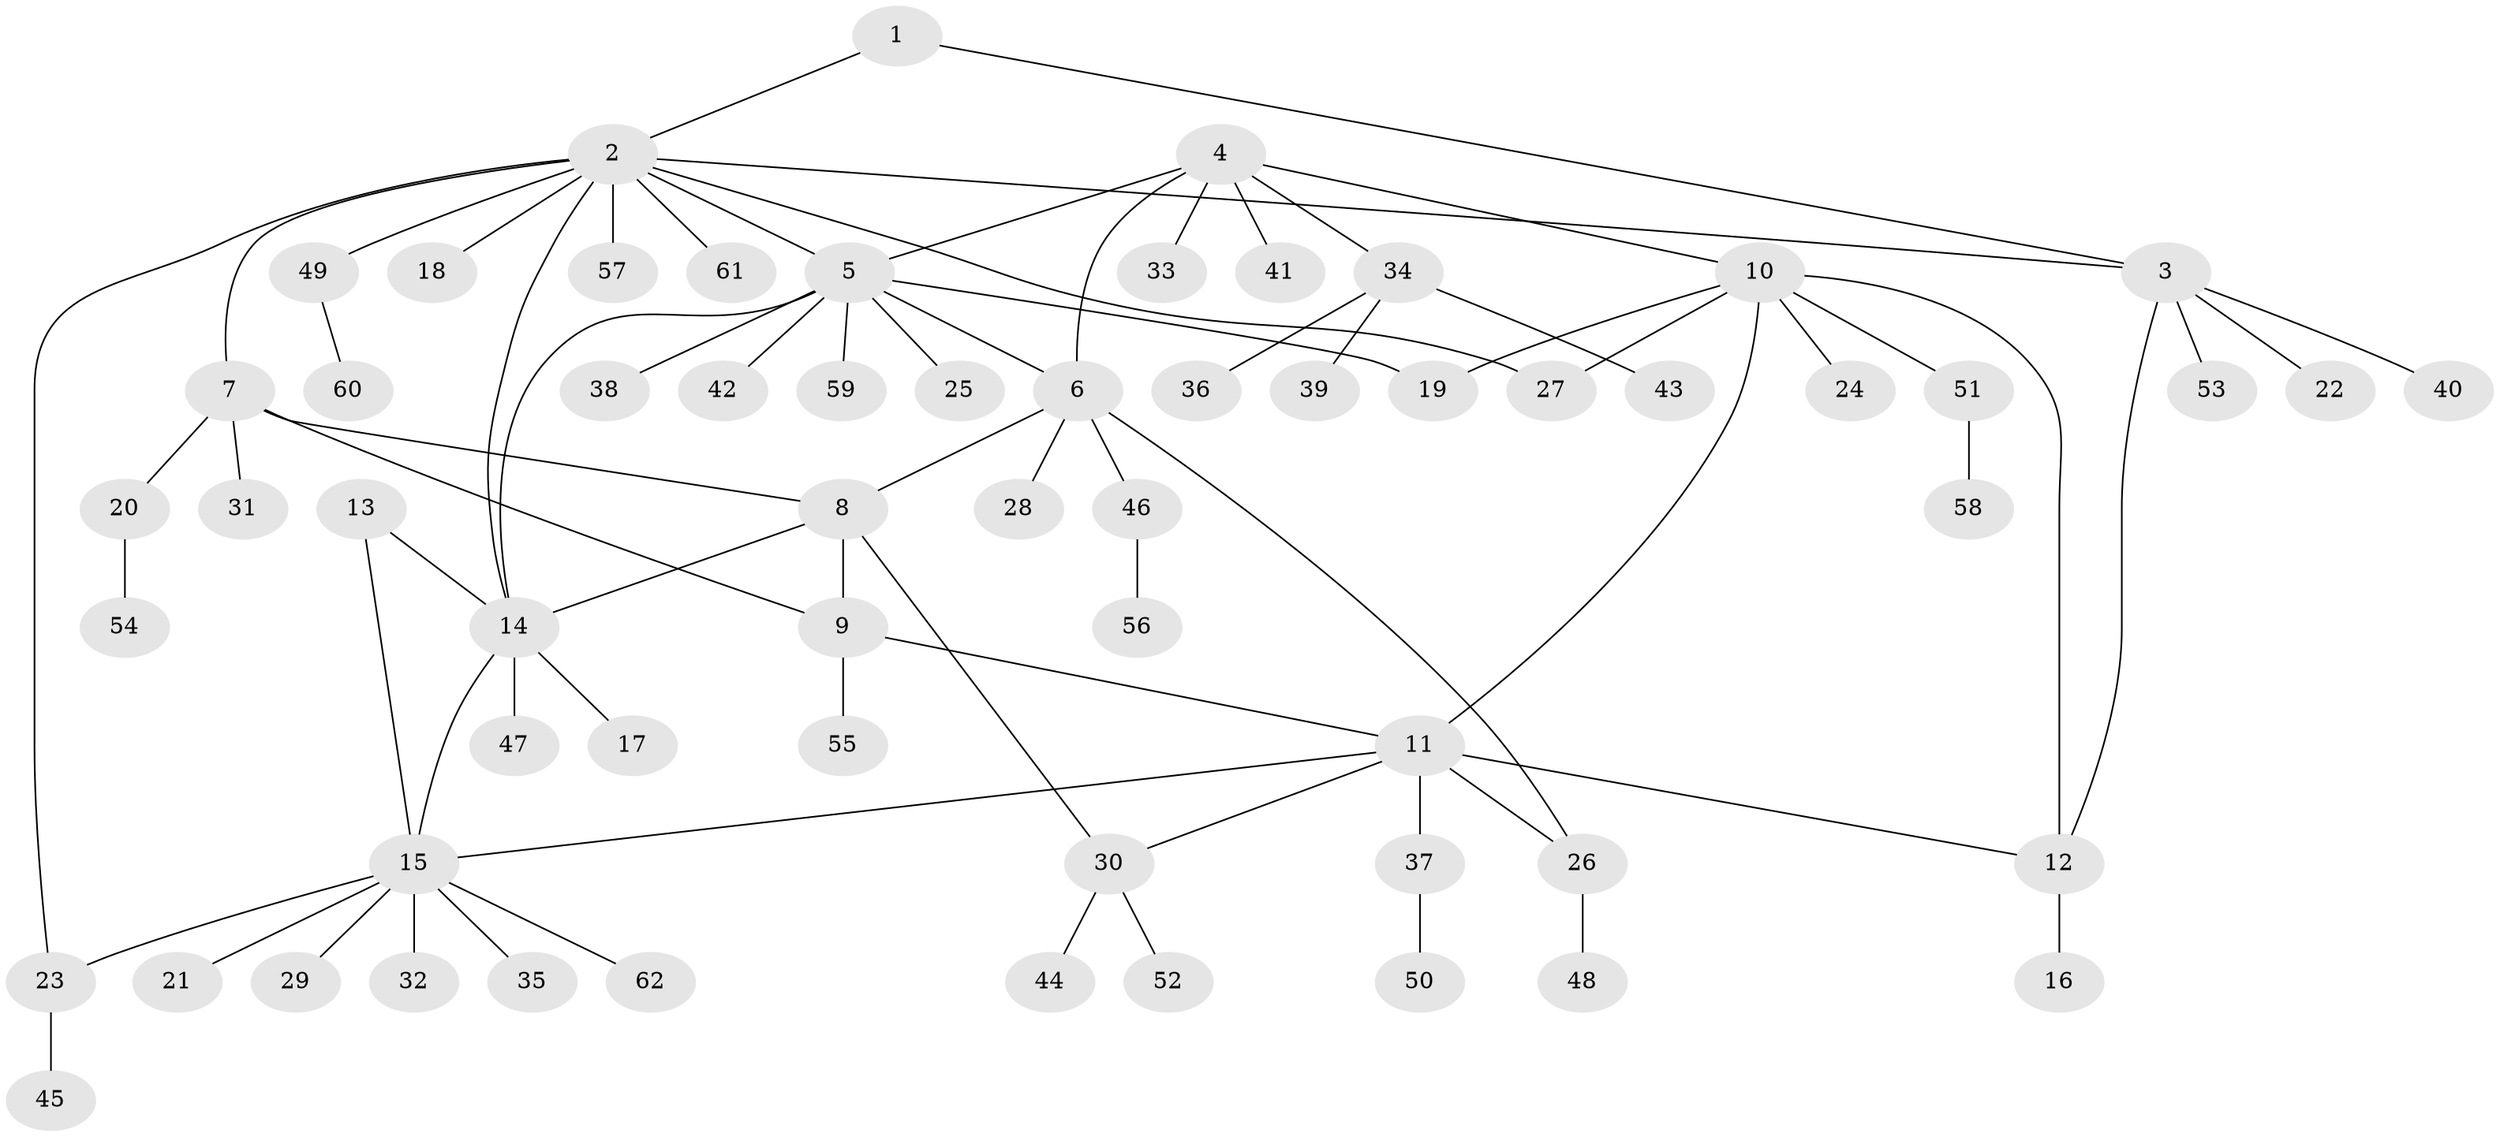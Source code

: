 // Generated by graph-tools (version 1.1) at 2025/02/03/09/25 03:02:49]
// undirected, 62 vertices, 77 edges
graph export_dot {
graph [start="1"]
  node [color=gray90,style=filled];
  1;
  2;
  3;
  4;
  5;
  6;
  7;
  8;
  9;
  10;
  11;
  12;
  13;
  14;
  15;
  16;
  17;
  18;
  19;
  20;
  21;
  22;
  23;
  24;
  25;
  26;
  27;
  28;
  29;
  30;
  31;
  32;
  33;
  34;
  35;
  36;
  37;
  38;
  39;
  40;
  41;
  42;
  43;
  44;
  45;
  46;
  47;
  48;
  49;
  50;
  51;
  52;
  53;
  54;
  55;
  56;
  57;
  58;
  59;
  60;
  61;
  62;
  1 -- 2;
  1 -- 3;
  2 -- 3;
  2 -- 5;
  2 -- 7;
  2 -- 14;
  2 -- 18;
  2 -- 23;
  2 -- 27;
  2 -- 49;
  2 -- 57;
  2 -- 61;
  3 -- 12;
  3 -- 22;
  3 -- 40;
  3 -- 53;
  4 -- 5;
  4 -- 6;
  4 -- 10;
  4 -- 33;
  4 -- 34;
  4 -- 41;
  5 -- 6;
  5 -- 14;
  5 -- 19;
  5 -- 25;
  5 -- 38;
  5 -- 42;
  5 -- 59;
  6 -- 8;
  6 -- 26;
  6 -- 28;
  6 -- 46;
  7 -- 8;
  7 -- 9;
  7 -- 20;
  7 -- 31;
  8 -- 9;
  8 -- 14;
  8 -- 30;
  9 -- 11;
  9 -- 55;
  10 -- 11;
  10 -- 12;
  10 -- 19;
  10 -- 24;
  10 -- 27;
  10 -- 51;
  11 -- 12;
  11 -- 15;
  11 -- 26;
  11 -- 30;
  11 -- 37;
  12 -- 16;
  13 -- 14;
  13 -- 15;
  14 -- 15;
  14 -- 17;
  14 -- 47;
  15 -- 21;
  15 -- 23;
  15 -- 29;
  15 -- 32;
  15 -- 35;
  15 -- 62;
  20 -- 54;
  23 -- 45;
  26 -- 48;
  30 -- 44;
  30 -- 52;
  34 -- 36;
  34 -- 39;
  34 -- 43;
  37 -- 50;
  46 -- 56;
  49 -- 60;
  51 -- 58;
}
